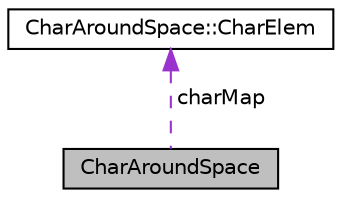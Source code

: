 digraph "CharAroundSpace"
{
 // INTERACTIVE_SVG=YES
 // LATEX_PDF_SIZE
  edge [fontname="Helvetica",fontsize="10",labelfontname="Helvetica",labelfontsize="10"];
  node [fontname="Helvetica",fontsize="10",shape=record];
  Node1 [label="CharAroundSpace",height=0.2,width=0.4,color="black", fillcolor="grey75", style="filled", fontcolor="black",tooltip=" "];
  Node2 -> Node1 [dir="back",color="darkorchid3",fontsize="10",style="dashed",label=" charMap" ,fontname="Helvetica"];
  Node2 [label="CharAroundSpace::CharElem",height=0.2,width=0.4,color="black", fillcolor="white", style="filled",URL="$d7/d95/struct_char_around_space_1_1_char_elem.html",tooltip=" "];
}
